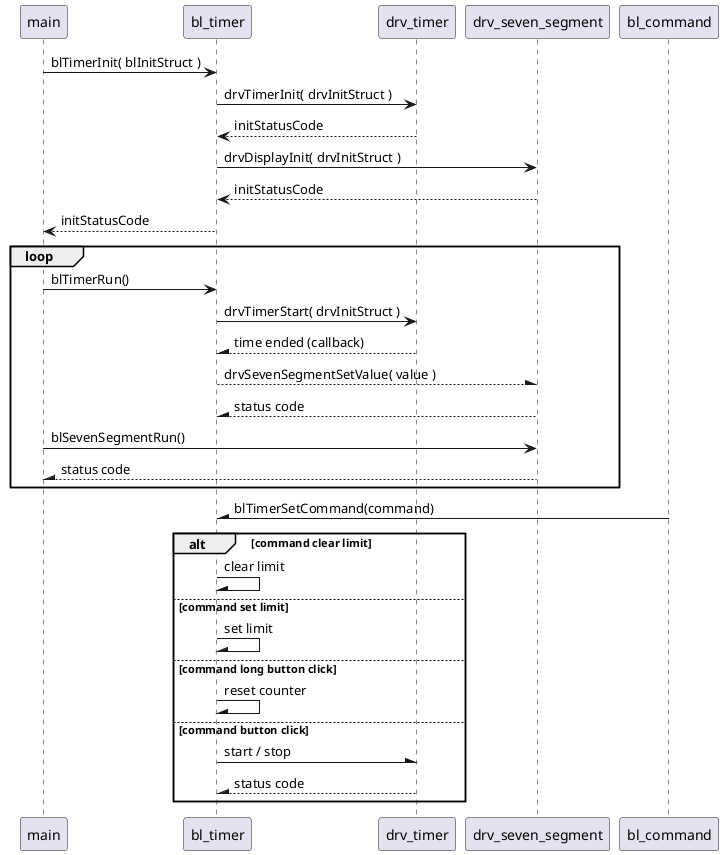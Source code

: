 @startuml TimerDisplaySequency

main -> bl_timer : blTimerInit( blInitStruct )
bl_timer -> drv_timer : drvTimerInit( drvInitStruct )
drv_timer --> bl_timer : initStatusCode
bl_timer -> drv_seven_segment : drvDisplayInit( drvInitStruct )
drv_seven_segment --> bl_timer : initStatusCode
bl_timer --> main : initStatusCode

loop
    main -> bl_timer : blTimerRun()
    bl_timer -> drv_timer : drvTimerStart( drvInitStruct )
    drv_timer --\ bl_timer : time ended (callback)
    bl_timer --\ drv_seven_segment : drvSevenSegmentSetValue( value )
    drv_seven_segment --\ bl_timer: status code
    main -> drv_seven_segment : blSevenSegmentRun()
    main /-- drv_seven_segment : status code
end

bl_command -\ bl_timer : blTimerSetCommand(command)
alt command clear limit
    bl_timer -\ bl_timer : clear limit
else command set limit
    bl_timer -\ bl_timer : set limit
else command long button click
    bl_timer -\ bl_timer : reset counter
else command button click
    bl_timer -\ drv_timer : start / stop
    bl_timer /-- drv_timer : status code
end

@enduml
